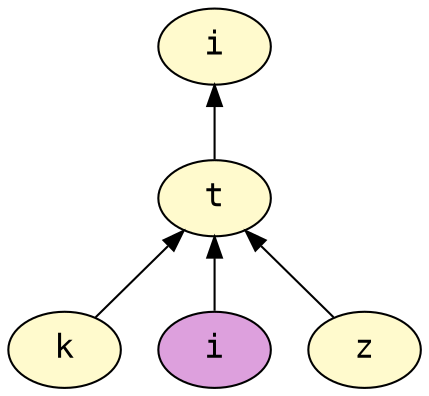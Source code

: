 digraph AST {
node [style=filled fontname=Courier fontsize=16];
edge [dir=back];
0[label="i" fillcolor="lemonchiffon"];1[label="t" fillcolor="lemonchiffon"];0 -> 1;
2[label="k" fillcolor="lemonchiffon"];1 -> 2;
3[label="i" fillcolor="plum"];1 -> 3;
4[label="z" fillcolor="lemonchiffon"];1 -> 4;
}
